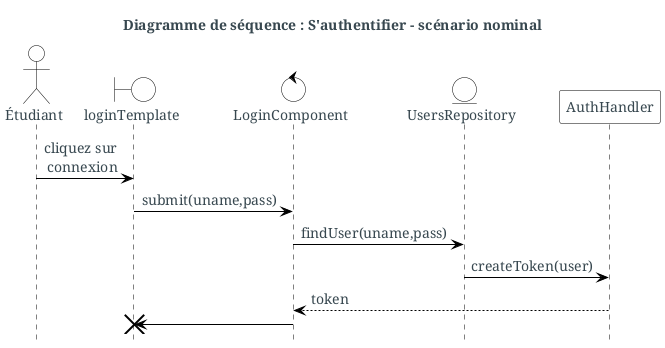 @startuml
skinparam backgroundColor #fff
skinparam defaultFontColor #37474f
skinparam defaultFontSize 14
skinparam defaultFontName serif
skinparam defaultFontStyle bold
skinparam actorBackgroundColor #fff
skinparam actorBorderColor #000
skinparam boundaryBackgroundColor #fff
skinparam boundaryBorderColor #000
skinparam controlBackgroundColor #fff
skinparam controlBorderColor #000
skinparam entityBackgroundColor #fff
skinparam entityBorderColor #000
skinparam participantBackgroundColor #fff
skinparam participantBorderColor #000
skinparam ArrowColor #000
skinparam sequenceLifeLineBorderColor #000
skinparam sequenceBoxBorderColor #FFF
skinparam ParticipantPadding -80

title Diagramme de séquence : S'authentifier - scénario nominal

hide footbox


actor Étudiant as student
boundary loginTemplate
control LoginComponent
entity UsersRepository
participant  AuthHandler as AuthenticationHandler

student ->  loginTemplate : cliquez sur\n connexion
loginTemplate -> LoginComponent : submit(uname,pass)
LoginComponent -> UsersRepository : findUser(uname,pass)
UsersRepository -> AuthenticationHandler : createToken(user)
LoginComponent <-- AuthenticationHandler   : token
LoginComponent -> loginTemplate
destroy loginTemplate

@enduml
